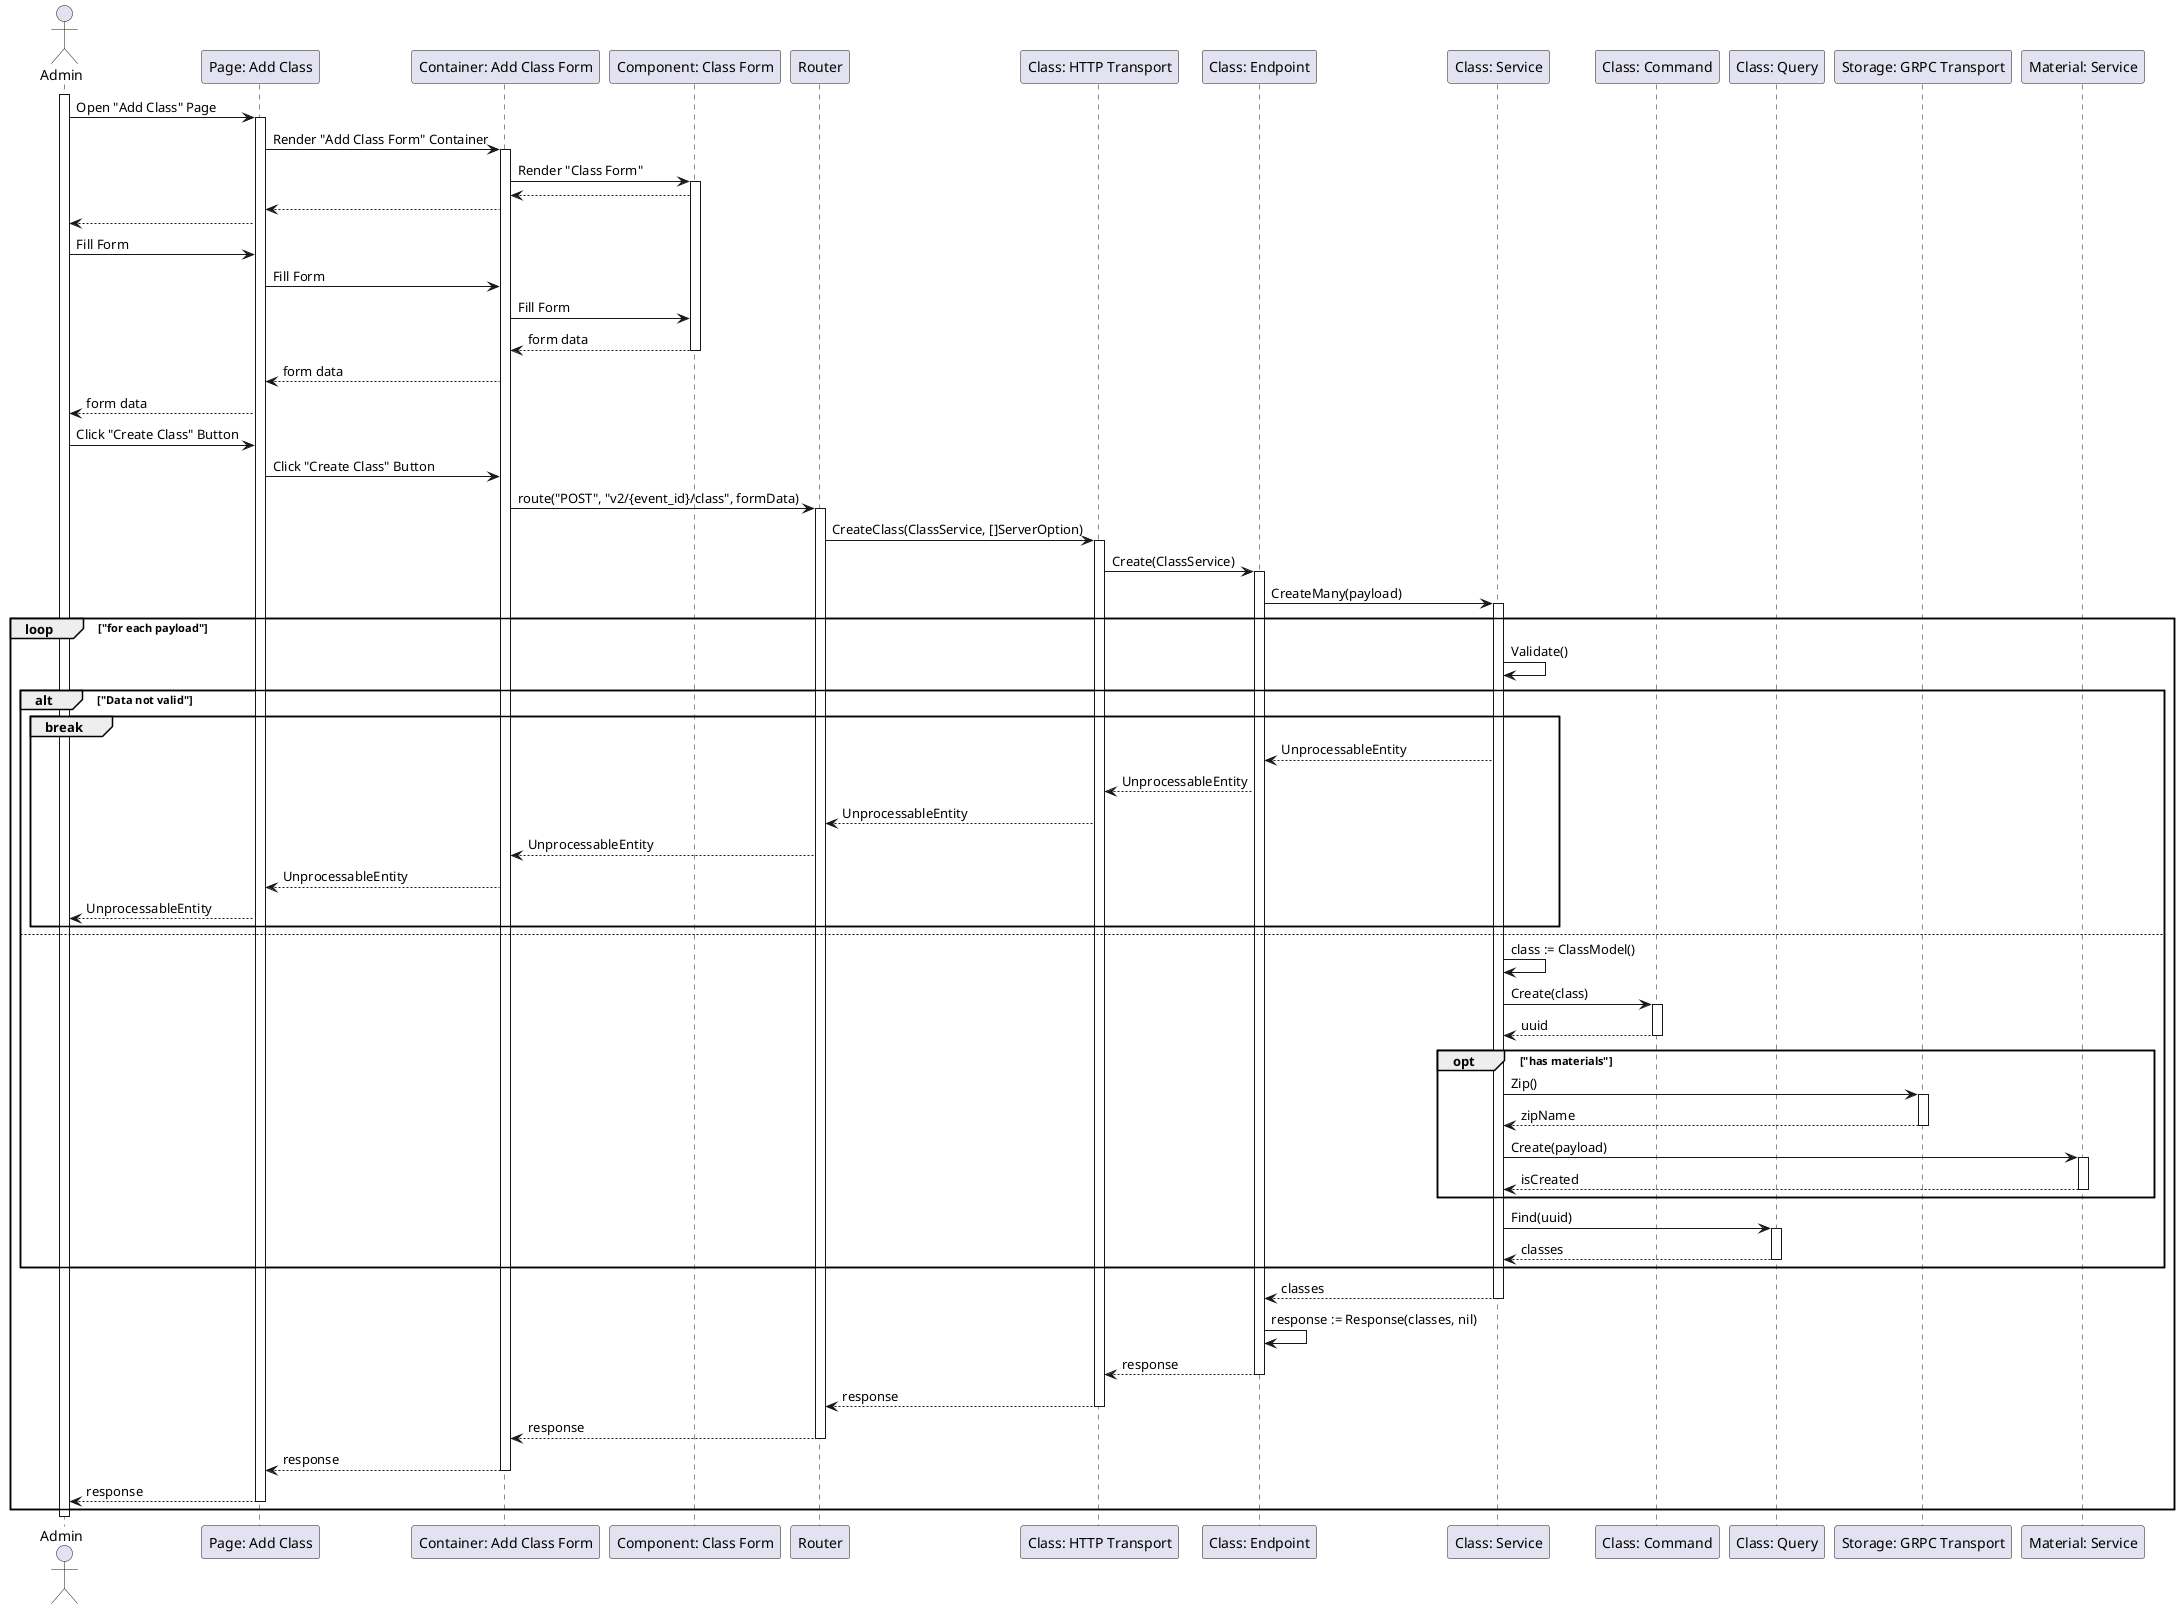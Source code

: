 @startuml CreateClass

actor Admin
participant "Page: Add Class" as AddClassPage
participant "Container: Add Class Form" as AddClassFormContainer
participant "Component: Class Form" as ClassForm
participant "Router" as Router
participant "Class: HTTP Transport" as ClassHTTPTransport
participant "Class: Endpoint" as ClassEndpoint
participant "Class: Service" as ClassService
participant "Class: Command" as ClassCommand
participant "Class: Query" as ClassQuery
participant "Storage: GRPC Transport" as StorageGRPCTransport
participant "Material: Service" as MaterialService

activate Admin

Admin->AddClassPage: Open "Add Class" Page
activate AddClassPage
AddClassPage->AddClassFormContainer: Render "Add Class Form" Container
activate AddClassFormContainer
AddClassFormContainer->ClassForm: Render "Class Form"
activate ClassForm
ClassForm-->AddClassFormContainer
AddClassFormContainer-->AddClassPage
AddClassPage-->Admin

Admin->AddClassPage: Fill Form
AddClassPage->AddClassFormContainer: Fill Form
AddClassFormContainer->ClassForm: Fill Form
ClassForm-->AddClassFormContainer: form data
deactivate ClassForm
AddClassFormContainer-->AddClassPage: form data
AddClassPage-->Admin: form data

Admin->AddClassPage: Click "Create Class" Button
AddClassPage->AddClassFormContainer: Click "Create Class" Button
AddClassFormContainer->Router: route("POST", "v2/{event_id}/class", formData)
activate Router
Router->ClassHTTPTransport: CreateClass(ClassService, []ServerOption)
activate ClassHTTPTransport
ClassHTTPTransport->ClassEndpoint: Create(ClassService)
activate ClassEndpoint
ClassEndpoint->ClassService: CreateMany(payload)

loop "for each payload"
    activate ClassService
    ClassService->ClassService: Validate()

    alt "Data not valid"
        break
            ClassService-->ClassEndpoint: UnprocessableEntity
            ClassEndpoint-->ClassHTTPTransport: UnprocessableEntity
            ClassHTTPTransport-->Router: UnprocessableEntity
            Router-->AddClassFormContainer: UnprocessableEntity
            AddClassFormContainer-->AddClassPage: UnprocessableEntity
            AddClassPage-->Admin: UnprocessableEntity
        end
    else
        ClassService->ClassService: class := ClassModel()
        ClassService->ClassCommand: Create(class)
        activate ClassCommand
        ClassCommand-->ClassService: uuid
        deactivate ClassCommand

        opt "has materials"
            ClassService->StorageGRPCTransport: Zip()
            activate StorageGRPCTransport
            StorageGRPCTransport-->ClassService: zipName
            deactivate StorageGRPCTransport

            ClassService->MaterialService: Create(payload)
            activate MaterialService
            MaterialService-->ClassService: isCreated
            deactivate MaterialService
        end

        ClassService->ClassQuery: Find(uuid)
        activate ClassQuery
        ClassQuery-->ClassService: classes
        deactivate ClassQuery
    end

    ClassService-->ClassEndpoint: classes
    deactivate ClassService
    ClassEndpoint->ClassEndpoint: response := Response(classes, nil)
    ClassEndpoint-->ClassHTTPTransport: response
    deactivate ClassEndpoint
    ClassHTTPTransport-->Router: response
    deactivate ClassHTTPTransport
    Router-->AddClassFormContainer: response
    deactivate Router
    AddClassFormContainer-->AddClassPage: response
    deactivate AddClassFormContainer
    AddClassPage-->Admin: response
    deactivate AddClassPage
end

deactivate Admin

@enduml